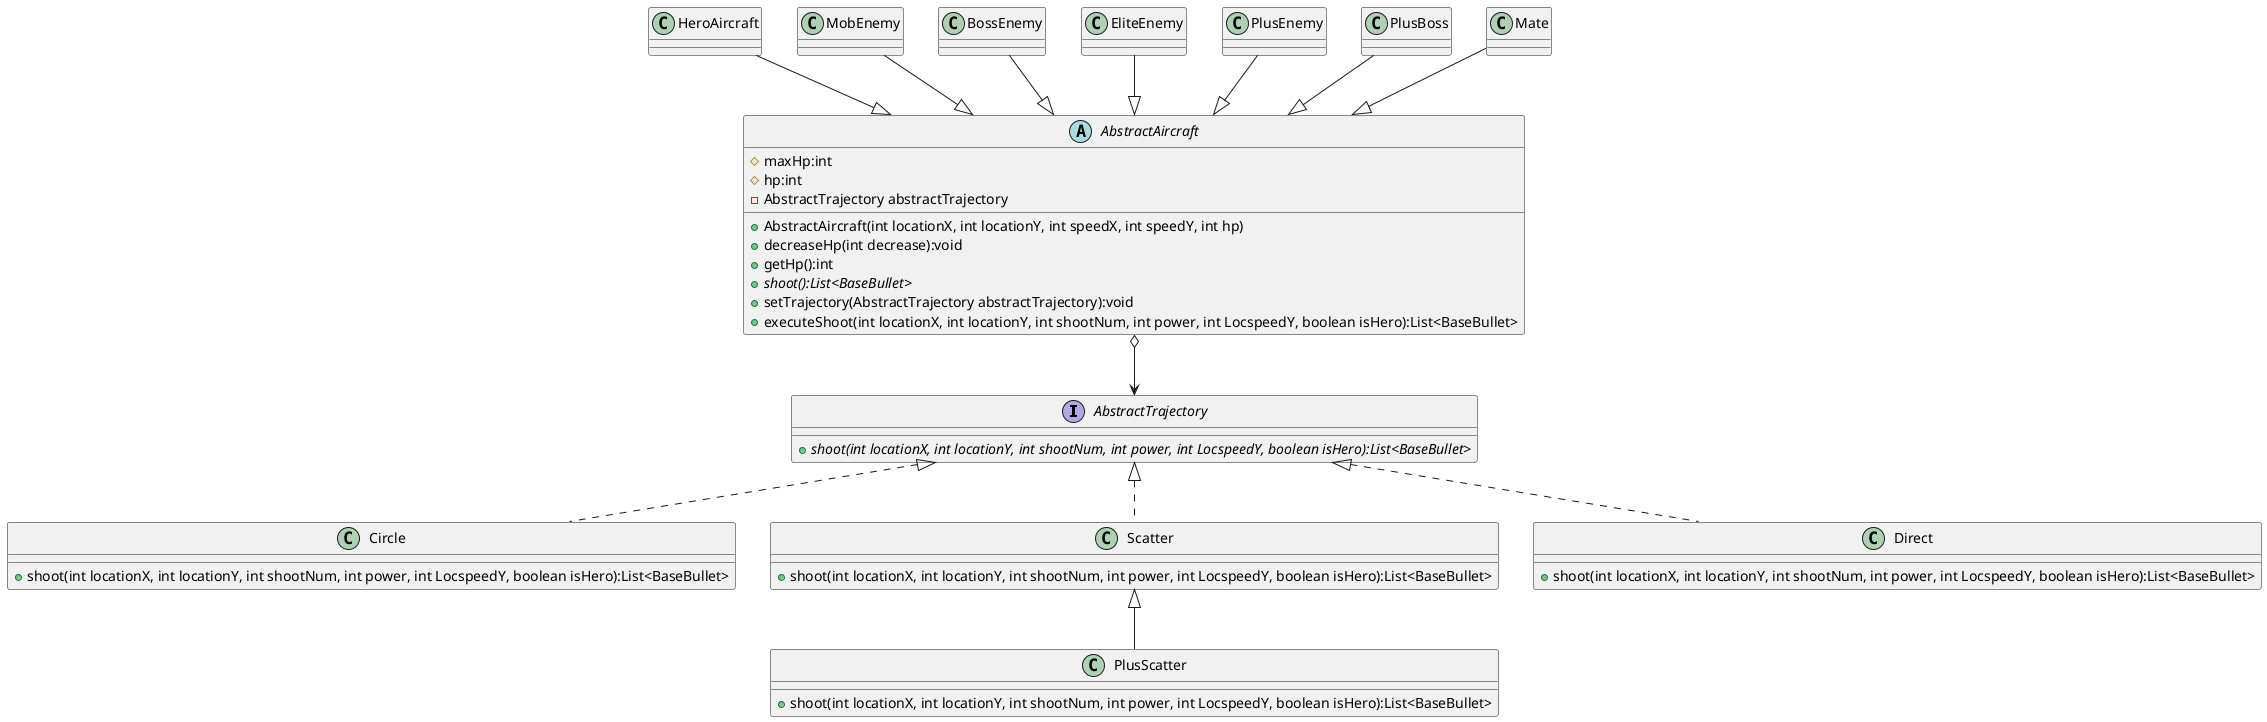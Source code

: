 @startuml
'https://plantuml.com/sequence-diagram

interface AbstractTrajectory
{
    +{abstract}shoot(int locationX, int locationY, int shootNum, int power, int LocspeedY, boolean isHero):List<BaseBullet>
}

class Circle
{
    +shoot(int locationX, int locationY, int shootNum, int power, int LocspeedY, boolean isHero):List<BaseBullet>
}

class Scatter
{
    +shoot(int locationX, int locationY, int shootNum, int power, int LocspeedY, boolean isHero):List<BaseBullet>
}

class Direct
{
    +shoot(int locationX, int locationY, int shootNum, int power, int LocspeedY, boolean isHero):List<BaseBullet>
}

class PlusScatter
{
    +shoot(int locationX, int locationY, int shootNum, int power, int LocspeedY, boolean isHero):List<BaseBullet>
}
AbstractTrajectory <|.. Circle
AbstractTrajectory <|.. Scatter
AbstractTrajectory <|.. Direct
Scatter <|-- PlusScatter

abstract class AbstractAircraft
{
	# maxHp:int
    # hp:int
    - AbstractTrajectory abstractTrajectory
    + AbstractAircraft(int locationX, int locationY, int speedX, int speedY, int hp)
    + decreaseHp(int decrease):void
    + getHp():int
    + {abstract} shoot():List<BaseBullet>
    + setTrajectory(AbstractTrajectory abstractTrajectory):void
    + executeShoot(int locationX, int locationY, int shootNum, int power, int LocspeedY, boolean isHero):List<BaseBullet>
}
AbstractAircraft o--> AbstractTrajectory
HeroAircraft --|> AbstractAircraft
MobEnemy --|> AbstractAircraft
BossEnemy --|> AbstractAircraft
EliteEnemy --|> AbstractAircraft
PlusEnemy --|> AbstractAircraft
PlusBoss --|> AbstractAircraft
Mate --|> AbstractAircraft
@enduml